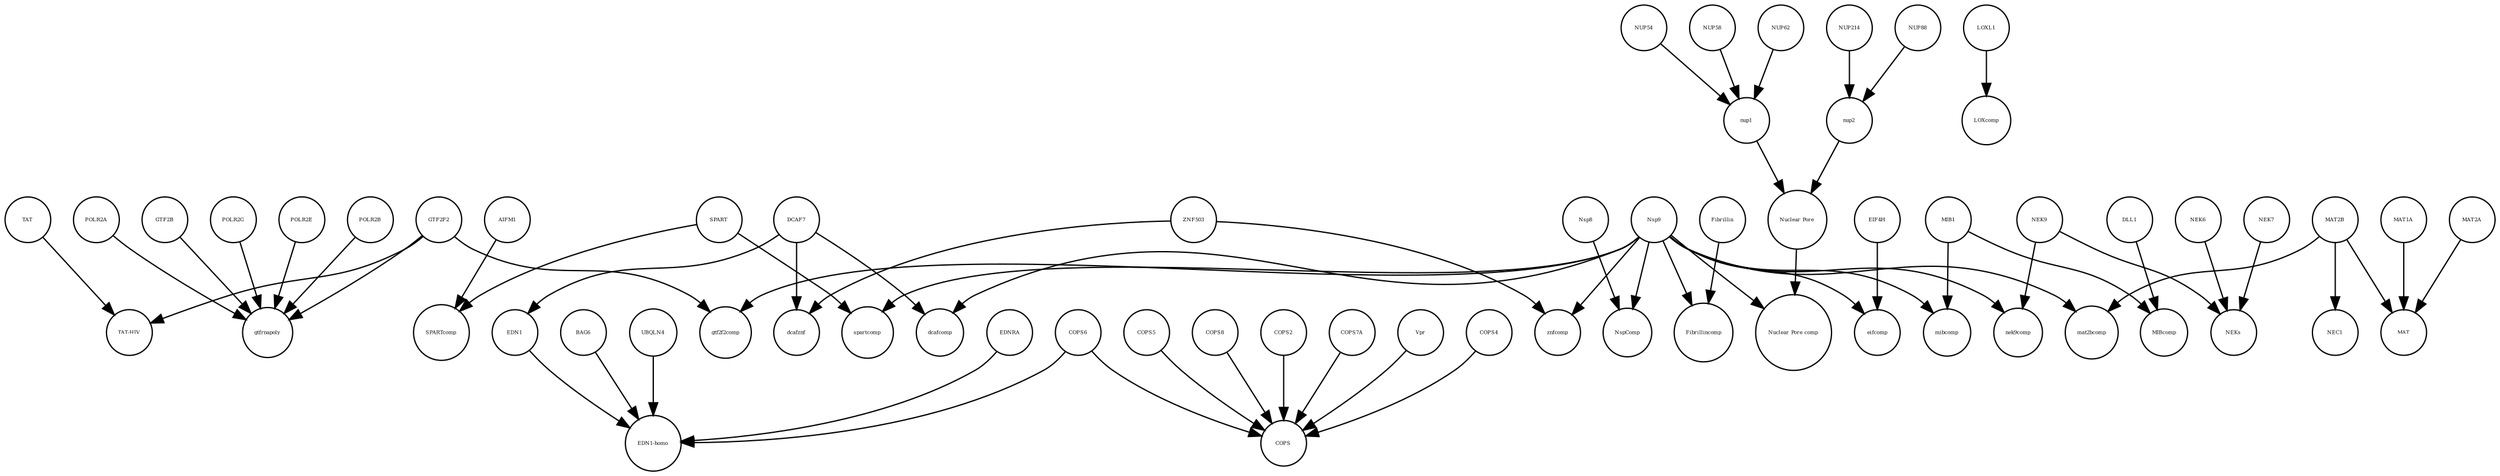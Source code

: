 strict digraph  {
TAT [annotation="", bipartite=0, cls=macromolecule, fontsize=4, label=TAT, shape=circle];
NspComp [annotation="", bipartite=0, cls=complex, fontsize=4, label=NspComp, shape=circle];
spartcomp [annotation="", bipartite=0, cls=complex, fontsize=4, label=spartcomp, shape=circle];
NEK6 [annotation="", bipartite=0, cls=macromolecule, fontsize=4, label=NEK6, shape=circle];
EDN1 [annotation=urn_miriam_uniprot_P05305, bipartite=0, cls=macromolecule, fontsize=4, label=EDN1, shape=circle];
NUP214 [annotation=urn_miriam_uniprot_P35658, bipartite=0, cls=macromolecule, fontsize=4, label=NUP214, shape=circle];
POLR2A [annotation=urn_miriam_uniprot_P30876, bipartite=0, cls=macromolecule, fontsize=4, label=POLR2A, shape=circle];
MAT1A [annotation="", bipartite=0, cls=macromolecule, fontsize=4, label=MAT1A, shape=circle];
MAT2A [annotation="", bipartite=0, cls=macromolecule, fontsize=4, label=MAT2A, shape=circle];
Nsp9 [annotation="urn_miriam_uniprot_P0DTD1|urn_miriam_ncbiprotein_YP_009725305", bipartite=0, cls=macromolecule, fontsize=4, label=Nsp9, shape=circle];
UBQLN4 [annotation="", bipartite=0, cls=macromolecule, fontsize=4, label=UBQLN4, shape=circle];
LOXcomp [annotation="", bipartite=0, cls=complex, fontsize=4, label=LOXcomp, shape=circle];
dcafcomp [annotation="", bipartite=0, cls=complex, fontsize=4, label=dcafcomp, shape=circle];
MIB1 [annotation="urn_miriam_uniprot_Q86YT6|urn_miriam_pubmed_24185901", bipartite=0, cls=macromolecule, fontsize=4, label=MIB1, shape=circle];
GTF2B [annotation="", bipartite=0, cls=macromolecule, fontsize=4, label=GTF2B, shape=circle];
Nsp8 [annotation="urn_miriam_uniprot_P0DTD1|urn_miriam_ncbiprotein_YP_009725304", bipartite=0, cls=macromolecule, fontsize=4, label=Nsp8, shape=circle];
nup1 [annotation="", bipartite=0, cls=complex, fontsize=4, label=nup1, shape=circle];
COPS5 [annotation="", bipartite=0, cls=macromolecule, fontsize=4, label=COPS5, shape=circle];
MAT2B [annotation="urn_miriam_uniprot_Q9NZL9|urn_miriam_pubmed_10644686|urn_miriam_pubmed_23189196|urn_miriam_pubmed_25075345|urn_miriam_pubmed_23425511", bipartite=0, cls=macromolecule, fontsize=4, label=MAT2B, shape=circle];
znfcomp [annotation="", bipartite=0, cls=complex, fontsize=4, label=znfcomp, shape=circle];
COPS [annotation="", bipartite=0, cls=complex, fontsize=4, label=COPS, shape=circle];
COPS6 [annotation="", bipartite=0, cls=macromolecule, fontsize=4, label=COPS6, shape=circle];
NUP58 [annotation=urn_miriam_uniprot_Q9BVL2, bipartite=0, cls=macromolecule, fontsize=4, label=NUP58, shape=circle];
COPS8 [annotation="", bipartite=0, cls=macromolecule, fontsize=4, label=COPS8, shape=circle];
mibcomp [annotation="", bipartite=0, cls=complex, fontsize=4, label=mibcomp, shape=circle];
nek9comp [annotation="", bipartite=0, cls=complex, fontsize=4, label=nek9comp, shape=circle];
NEKs [annotation="", bipartite=0, cls=complex, fontsize=4, label=NEKs, shape=circle];
POLR2G [annotation="", bipartite=0, cls=macromolecule, fontsize=4, label=POLR2G, shape=circle];
NEK9 [annotation=urn_miriam_uniprot_Q8TD19, bipartite=0, cls=macromolecule, fontsize=4, label=NEK9, shape=circle];
dcafznf [annotation="", bipartite=0, cls=complex, fontsize=4, label=dcafznf, shape=circle];
NEC1 [annotation="", bipartite=0, cls=complex, fontsize=4, label=NEC1, shape=circle];
"TAT-HIV" [annotation="", bipartite=0, cls=complex, fontsize=4, label="TAT-HIV", shape=circle];
DCAF7 [annotation="urn_miriam_uniprot_P61962|urn_miriam_pubmed_16887337|urn_miriam_pubmed_16949367", bipartite=0, cls=macromolecule, fontsize=4, label=DCAF7, shape=circle];
gtfrnapoly [annotation="", bipartite=0, cls=complex, fontsize=4, label=gtfrnapoly, shape=circle];
Fibrillincomp [annotation="", bipartite=0, cls=complex, fontsize=4, label=Fibrillincomp, shape=circle];
nup2 [annotation="", bipartite=0, cls=complex, fontsize=4, label=nup2, shape=circle];
NUP62 [annotation=urn_miriam_uniprot_P37198, bipartite=0, cls=macromolecule, fontsize=4, label=NUP62, shape=circle];
"Nuclear Pore comp" [annotation="", bipartite=0, cls=complex, fontsize=4, label="Nuclear Pore comp", shape=circle];
EDNRA [annotation="", bipartite=0, cls=macromolecule, fontsize=4, label=EDNRA, shape=circle];
SPARTcomp [annotation="", bipartite=0, cls=complex, fontsize=4, label=SPARTcomp, shape=circle];
"Nuclear Pore" [annotation="", bipartite=0, cls=complex, fontsize=4, label="Nuclear Pore", shape=circle];
COPS2 [annotation="", bipartite=0, cls=macromolecule, fontsize=4, label=COPS2, shape=circle];
AIFM1 [annotation="", bipartite=0, cls=macromolecule, fontsize=4, label=AIFM1, shape=circle];
MIBcomp [annotation="", bipartite=0, cls=complex, fontsize=4, label=MIBcomp, shape=circle];
mat2bcomp [annotation="", bipartite=0, cls=complex, fontsize=4, label=mat2bcomp, shape=circle];
NUP54 [annotation=urn_miriam_uniprot_Q7Z3B4, bipartite=0, cls=macromolecule, fontsize=4, label=NUP54, shape=circle];
COPS7A [annotation="", bipartite=0, cls=macromolecule, fontsize=4, label=COPS7A, shape=circle];
ZNF503 [annotation=urn_miriam_uniprot_Q96F45, bipartite=0, cls=macromolecule, fontsize=4, label=ZNF503, shape=circle];
Vpr [annotation="", bipartite=0, cls=macromolecule, fontsize=4, label=Vpr, shape=circle];
EIF4H [annotation="urn_miriam_uniprot_Q15056|urn_miriam_pubmed_10585411|urn_miriam_pubmed_11418588", bipartite=0, cls=macromolecule, fontsize=4, label=EIF4H, shape=circle];
DLL1 [annotation="", bipartite=0, cls=macromolecule, fontsize=4, label=DLL1, shape=circle];
COPS4 [annotation="", bipartite=0, cls=macromolecule, fontsize=4, label=COPS4, shape=circle];
gtf2f2comp [annotation="", bipartite=0, cls=complex, fontsize=4, label=gtf2f2comp, shape=circle];
POLR2E [annotation="", bipartite=0, cls=macromolecule, fontsize=4, label=POLR2E, shape=circle];
Fibrillin [annotation="", bipartite=0, cls=complex, fontsize=4, label=Fibrillin, shape=circle];
eifcomp [annotation="", bipartite=0, cls=complex, fontsize=4, label=eifcomp, shape=circle];
NUP88 [annotation="urn_miriam_uniprot_Q99567|urn_miriam_pubmed_30543681", bipartite=0, cls=macromolecule, fontsize=4, label=NUP88, shape=circle];
BAG6 [annotation="", bipartite=0, cls=macromolecule, fontsize=4, label=BAG6, shape=circle];
LOXL1 [annotation="", bipartite=0, cls=macromolecule, fontsize=4, label=LOXL1, shape=circle];
MAT [annotation="", bipartite=0, cls=complex, fontsize=4, label=MAT, shape=circle];
SPART [annotation=urn_miriam_uniprot_Q8N0X7, bipartite=0, cls=macromolecule, fontsize=4, label=SPART, shape=circle];
POLR2B [annotation="", bipartite=0, cls=macromolecule, fontsize=4, label=POLR2B, shape=circle];
"EDN1-homo" [annotation="", bipartite=0, cls=complex, fontsize=4, label="EDN1-homo", shape=circle];
GTF2F2 [annotation="urn_miriam_uniprot_P13984|urn_miriam_pubmed_10428810", bipartite=0, cls=macromolecule, fontsize=4, label=GTF2F2, shape=circle];
NEK7 [annotation="", bipartite=0, cls=macromolecule, fontsize=4, label=NEK7, shape=circle];
TAT -> "TAT-HIV"  [annotation="", interaction_type=production];
NEK6 -> NEKs  [annotation="", interaction_type=production];
EDN1 -> "EDN1-homo"  [annotation="", interaction_type=production];
NUP214 -> nup2  [annotation="", interaction_type=production];
POLR2A -> gtfrnapoly  [annotation="", interaction_type=production];
MAT1A -> MAT  [annotation="", interaction_type=production];
MAT2A -> MAT  [annotation="", interaction_type=production];
Nsp9 -> mat2bcomp  [annotation="", interaction_type=production];
Nsp9 -> znfcomp  [annotation="", interaction_type=production];
Nsp9 -> NspComp  [annotation="", interaction_type=production];
Nsp9 -> spartcomp  [annotation="", interaction_type=production];
Nsp9 -> "Nuclear Pore comp"  [annotation="", interaction_type=production];
Nsp9 -> eifcomp  [annotation="", interaction_type=production];
Nsp9 -> Fibrillincomp  [annotation="", interaction_type=production];
Nsp9 -> nek9comp  [annotation="", interaction_type=production];
Nsp9 -> dcafcomp  [annotation="", interaction_type=production];
Nsp9 -> gtf2f2comp  [annotation="", interaction_type=production];
Nsp9 -> mibcomp  [annotation="", interaction_type=production];
UBQLN4 -> "EDN1-homo"  [annotation="", interaction_type=production];
MIB1 -> mibcomp  [annotation="", interaction_type=production];
MIB1 -> MIBcomp  [annotation="", interaction_type=production];
GTF2B -> gtfrnapoly  [annotation="", interaction_type=production];
Nsp8 -> NspComp  [annotation="", interaction_type=production];
nup1 -> "Nuclear Pore"  [annotation="", interaction_type=production];
COPS5 -> COPS  [annotation="", interaction_type=production];
MAT2B -> NEC1  [annotation="", interaction_type=production];
MAT2B -> mat2bcomp  [annotation="", interaction_type=production];
MAT2B -> MAT  [annotation="", interaction_type=production];
COPS6 -> "EDN1-homo"  [annotation="", interaction_type=production];
COPS6 -> COPS  [annotation="", interaction_type=production];
NUP58 -> nup1  [annotation="", interaction_type=production];
COPS8 -> COPS  [annotation="", interaction_type=production];
POLR2G -> gtfrnapoly  [annotation="", interaction_type=production];
NEK9 -> NEKs  [annotation="", interaction_type=production];
NEK9 -> nek9comp  [annotation="", interaction_type=production];
DCAF7 -> EDN1  [annotation=urn_miriam_pubmed_27880803, interaction_type=catalysis];
DCAF7 -> dcafcomp  [annotation="", interaction_type=production];
DCAF7 -> dcafznf  [annotation="", interaction_type=production];
nup2 -> "Nuclear Pore"  [annotation="", interaction_type=production];
NUP62 -> nup1  [annotation="", interaction_type=production];
EDNRA -> "EDN1-homo"  [annotation="", interaction_type=production];
"Nuclear Pore" -> "Nuclear Pore comp"  [annotation="", interaction_type=production];
COPS2 -> COPS  [annotation="", interaction_type=production];
AIFM1 -> SPARTcomp  [annotation="", interaction_type=production];
NUP54 -> nup1  [annotation="", interaction_type=production];
COPS7A -> COPS  [annotation="", interaction_type=production];
ZNF503 -> znfcomp  [annotation="", interaction_type=production];
ZNF503 -> dcafznf  [annotation="", interaction_type=production];
Vpr -> COPS  [annotation="", interaction_type=production];
EIF4H -> eifcomp  [annotation="", interaction_type=production];
DLL1 -> MIBcomp  [annotation="", interaction_type=production];
COPS4 -> COPS  [annotation="", interaction_type=production];
POLR2E -> gtfrnapoly  [annotation="", interaction_type=production];
Fibrillin -> Fibrillincomp  [annotation="", interaction_type=production];
NUP88 -> nup2  [annotation="", interaction_type=production];
BAG6 -> "EDN1-homo"  [annotation="", interaction_type=production];
LOXL1 -> LOXcomp  [annotation="", interaction_type=production];
SPART -> spartcomp  [annotation="", interaction_type=production];
SPART -> SPARTcomp  [annotation="", interaction_type=production];
POLR2B -> gtfrnapoly  [annotation="", interaction_type=production];
GTF2F2 -> gtf2f2comp  [annotation="", interaction_type=production];
GTF2F2 -> gtfrnapoly  [annotation="", interaction_type=production];
GTF2F2 -> "TAT-HIV"  [annotation="", interaction_type=production];
NEK7 -> NEKs  [annotation="", interaction_type=production];
}
